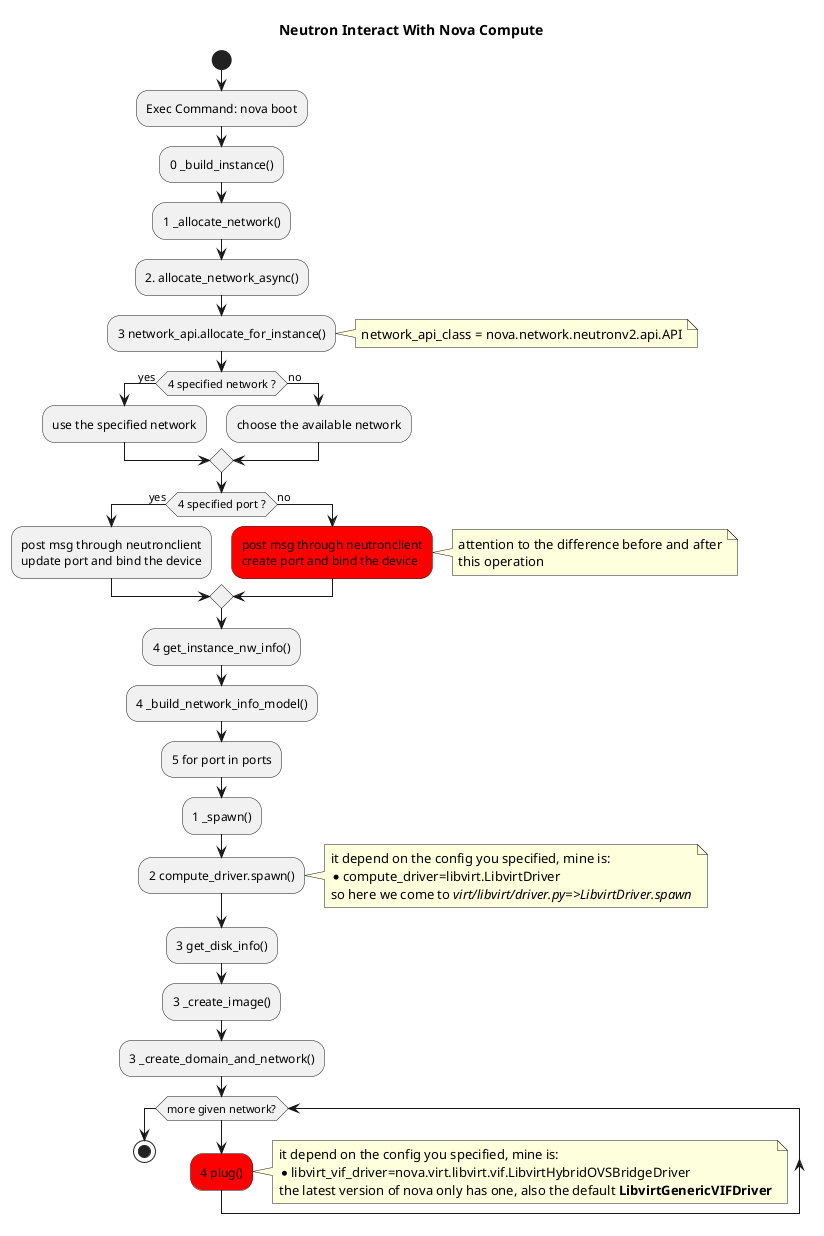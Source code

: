 @startuml

title Neutron Interact With Nova Compute

start
:Exec Command: nova boot;
:0 _build_instance();
:1 _allocate_network();
:2. allocate_network_async();
:3 network_api.allocate_for_instance();
note right
  network_api_class = nova.network.neutronv2.api.API
end note
if (4 specified network ?) then (yes)
  :use the specified network;
else (no)
  :choose the available network;
endif

if (4 specified port ?) then (yes)
  :post msg through neutronclient
  update port and bind the device;
else (no)
  #red:post msg through neutronclient
  create port and bind the device;
  note right
    attention to the difference before and after
    this operation
  end note
endif

:4 get_instance_nw_info();
:4 _build_network_info_model();
:5 for port in ports;


:1 _spawn();
:2 compute_driver.spawn();
note right
  it depend on the config you specified, mine is:
  * compute_driver=libvirt.LibvirtDriver
  so here we come to //virt/libvirt/driver.py=>LibvirtDriver.spawn//
end note
:3 get_disk_info();
:3 _create_image();
:3 _create_domain_and_network();

while (more given network?)
  #red:4 plug();
  note right
    it depend on the config you specified, mine is:
    * libvirt_vif_driver=nova.virt.libvirt.vif.LibvirtHybridOVSBridgeDriver
    the latest version of nova only has one, also the default <b>LibvirtGenericVIFDriver</b>
  end note
endwhile

stop

@enduml

